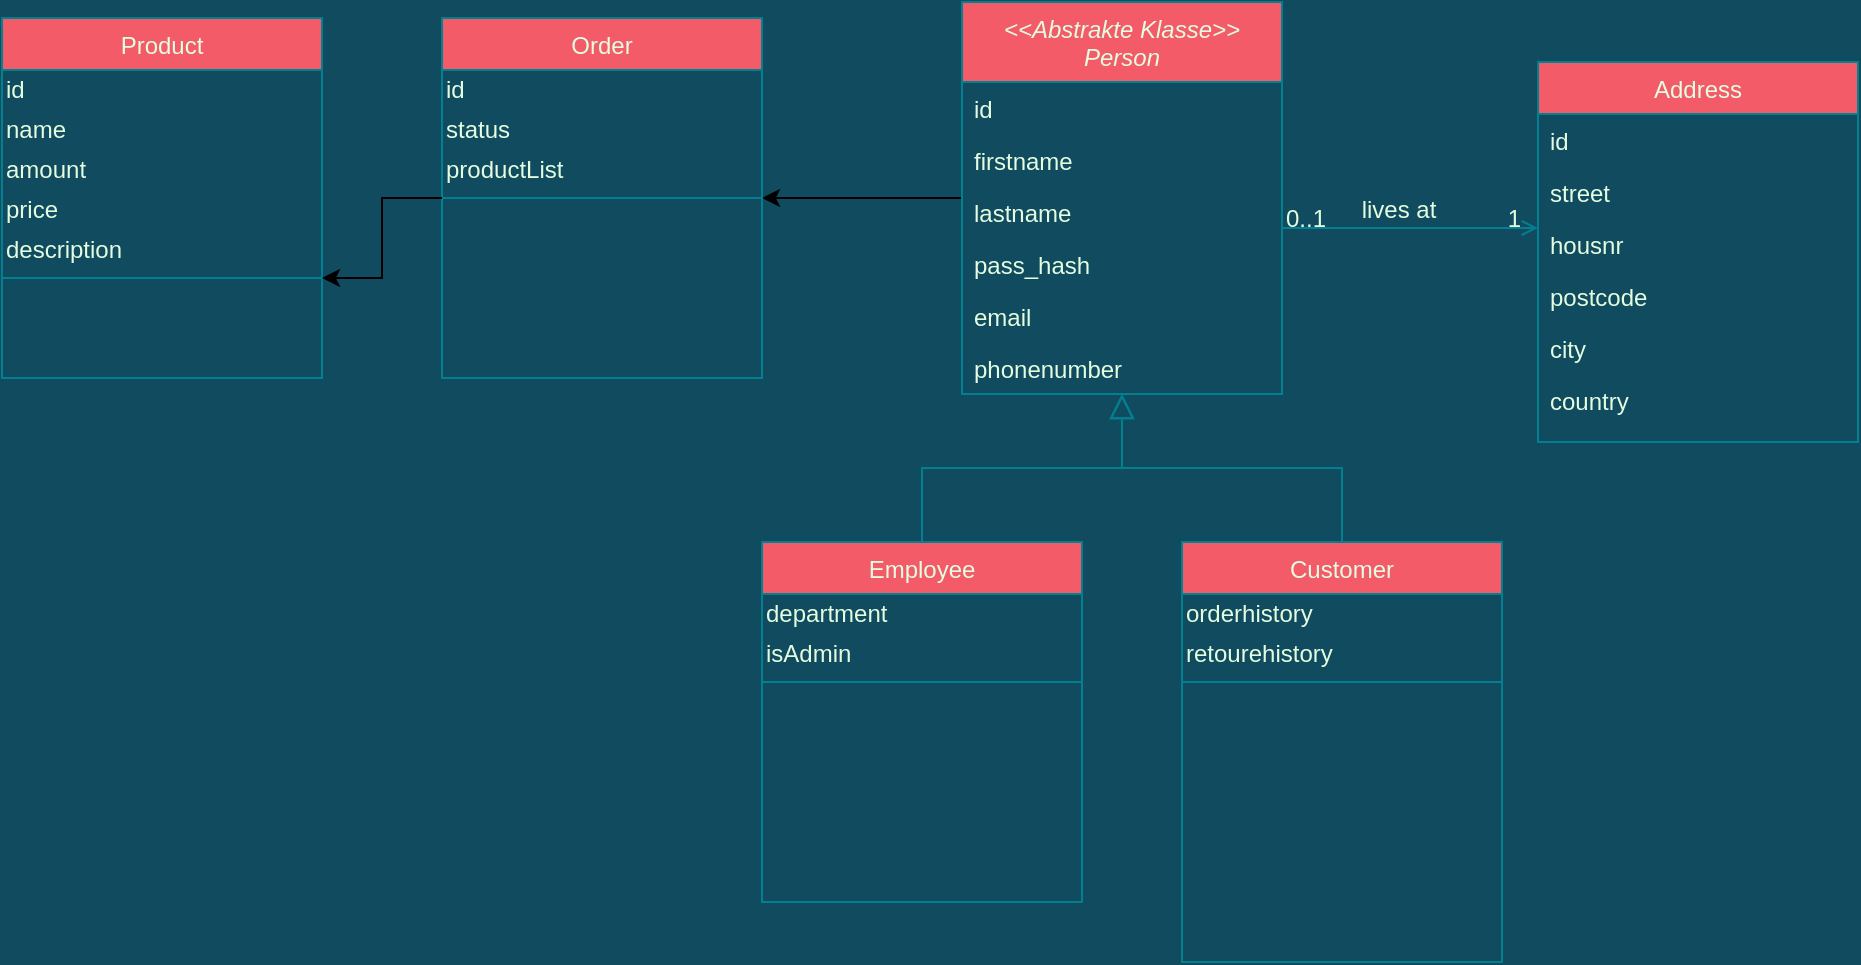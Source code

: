 <mxfile>
    <diagram id="C5RBs43oDa-KdzZeNtuy" name="Page-1">
        <mxGraphModel dx="1673" dy="365" grid="1" gridSize="10" guides="1" tooltips="1" connect="1" arrows="1" fold="1" page="1" pageScale="1" pageWidth="827" pageHeight="1169" background="#114B5F" math="0" shadow="0">
            <root>
                <mxCell id="WIyWlLk6GJQsqaUBKTNV-0"/>
                <mxCell id="WIyWlLk6GJQsqaUBKTNV-1" parent="WIyWlLk6GJQsqaUBKTNV-0"/>
                <mxCell id="GtnUR-v0MaIYJpLiYM5Z-28" value="" style="edgeStyle=orthogonalEdgeStyle;rounded=0;orthogonalLoop=1;jettySize=auto;html=1;fontColor=#E4FDE1;" parent="WIyWlLk6GJQsqaUBKTNV-1" source="zkfFHV4jXpPFQw0GAbJ--0" edge="1">
                    <mxGeometry relative="1" as="geometry">
                        <mxPoint x="120" y="188" as="targetPoint"/>
                        <Array as="points">
                            <mxPoint x="150" y="188"/>
                            <mxPoint x="150" y="188"/>
                        </Array>
                    </mxGeometry>
                </mxCell>
                <mxCell id="zkfFHV4jXpPFQw0GAbJ--0" value="&lt;&lt;Abstrakte Klasse&gt;&gt;&#10;Person" style="swimlane;fontStyle=2;align=center;verticalAlign=top;childLayout=stackLayout;horizontal=1;startSize=40;horizontalStack=0;resizeParent=1;resizeLast=0;collapsible=1;marginBottom=0;rounded=0;shadow=0;strokeWidth=1;fillColor=#F45B69;strokeColor=#028090;fontColor=#E4FDE1;" parent="WIyWlLk6GJQsqaUBKTNV-1" vertex="1">
                    <mxGeometry x="220" y="90" width="160" height="196" as="geometry">
                        <mxRectangle x="230" y="140" width="160" height="26" as="alternateBounds"/>
                    </mxGeometry>
                </mxCell>
                <mxCell id="zkfFHV4jXpPFQw0GAbJ--3" value="id" style="text;align=left;verticalAlign=top;spacingLeft=4;spacingRight=4;overflow=hidden;rotatable=0;points=[[0,0.5],[1,0.5]];portConstraint=eastwest;rounded=0;shadow=0;html=0;fontColor=#E4FDE1;" parent="zkfFHV4jXpPFQw0GAbJ--0" vertex="1">
                    <mxGeometry y="40" width="160" height="26" as="geometry"/>
                </mxCell>
                <mxCell id="zkfFHV4jXpPFQw0GAbJ--1" value="firstname" style="text;align=left;verticalAlign=top;spacingLeft=4;spacingRight=4;overflow=hidden;rotatable=0;points=[[0,0.5],[1,0.5]];portConstraint=eastwest;fontColor=#E4FDE1;" parent="zkfFHV4jXpPFQw0GAbJ--0" vertex="1">
                    <mxGeometry y="66" width="160" height="26" as="geometry"/>
                </mxCell>
                <mxCell id="GtnUR-v0MaIYJpLiYM5Z-8" value="lastname" style="text;align=left;verticalAlign=top;spacingLeft=4;spacingRight=4;overflow=hidden;rotatable=0;points=[[0,0.5],[1,0.5]];portConstraint=eastwest;rounded=0;shadow=0;html=0;fontColor=#E4FDE1;" parent="zkfFHV4jXpPFQw0GAbJ--0" vertex="1">
                    <mxGeometry y="92" width="160" height="26" as="geometry"/>
                </mxCell>
                <mxCell id="GtnUR-v0MaIYJpLiYM5Z-15" value="pass_hash" style="text;align=left;verticalAlign=top;spacingLeft=4;spacingRight=4;overflow=hidden;rotatable=0;points=[[0,0.5],[1,0.5]];portConstraint=eastwest;rounded=0;shadow=0;html=0;fontColor=#E4FDE1;" parent="zkfFHV4jXpPFQw0GAbJ--0" vertex="1">
                    <mxGeometry y="118" width="160" height="26" as="geometry"/>
                </mxCell>
                <mxCell id="GtnUR-v0MaIYJpLiYM5Z-16" value="email" style="text;align=left;verticalAlign=top;spacingLeft=4;spacingRight=4;overflow=hidden;rotatable=0;points=[[0,0.5],[1,0.5]];portConstraint=eastwest;rounded=0;shadow=0;html=0;fontColor=#E4FDE1;" parent="zkfFHV4jXpPFQw0GAbJ--0" vertex="1">
                    <mxGeometry y="144" width="160" height="26" as="geometry"/>
                </mxCell>
                <mxCell id="GtnUR-v0MaIYJpLiYM5Z-9" value="phonenumber" style="text;align=left;verticalAlign=top;spacingLeft=4;spacingRight=4;overflow=hidden;rotatable=0;points=[[0,0.5],[1,0.5]];portConstraint=eastwest;rounded=0;shadow=0;html=0;fontColor=#E4FDE1;" parent="zkfFHV4jXpPFQw0GAbJ--0" vertex="1">
                    <mxGeometry y="170" width="160" height="26" as="geometry"/>
                </mxCell>
                <mxCell id="zkfFHV4jXpPFQw0GAbJ--6" value="Employee" style="swimlane;fontStyle=0;align=center;verticalAlign=top;childLayout=stackLayout;horizontal=1;startSize=26;horizontalStack=0;resizeParent=1;resizeLast=0;collapsible=1;marginBottom=0;rounded=0;shadow=0;strokeWidth=1;fillColor=#F45B69;strokeColor=#028090;fontColor=#E4FDE1;" parent="WIyWlLk6GJQsqaUBKTNV-1" vertex="1">
                    <mxGeometry x="120" y="360" width="160" height="180" as="geometry">
                        <mxRectangle x="130" y="380" width="160" height="26" as="alternateBounds"/>
                    </mxGeometry>
                </mxCell>
                <mxCell id="GtnUR-v0MaIYJpLiYM5Z-19" value="department" style="text;html=1;align=left;verticalAlign=middle;resizable=0;points=[];autosize=1;strokeColor=none;fontColor=#E4FDE1;" parent="zkfFHV4jXpPFQw0GAbJ--6" vertex="1">
                    <mxGeometry y="26" width="160" height="20" as="geometry"/>
                </mxCell>
                <mxCell id="GtnUR-v0MaIYJpLiYM5Z-13" value="isAdmin" style="text;html=1;align=left;verticalAlign=middle;resizable=0;points=[];autosize=1;strokeColor=none;fontColor=#E4FDE1;" parent="zkfFHV4jXpPFQw0GAbJ--6" vertex="1">
                    <mxGeometry y="46" width="160" height="20" as="geometry"/>
                </mxCell>
                <mxCell id="zkfFHV4jXpPFQw0GAbJ--9" value="" style="line;html=1;strokeWidth=1;align=left;verticalAlign=middle;spacingTop=-1;spacingLeft=3;spacingRight=3;rotatable=0;labelPosition=right;points=[];portConstraint=eastwest;labelBackgroundColor=#114B5F;fillColor=#F45B69;strokeColor=#028090;fontColor=#E4FDE1;" parent="zkfFHV4jXpPFQw0GAbJ--6" vertex="1">
                    <mxGeometry y="66" width="160" height="8" as="geometry"/>
                </mxCell>
                <mxCell id="zkfFHV4jXpPFQw0GAbJ--12" value="" style="endArrow=block;endSize=10;endFill=0;shadow=0;strokeWidth=1;rounded=0;edgeStyle=elbowEdgeStyle;elbow=vertical;labelBackgroundColor=#114B5F;strokeColor=#028090;fontColor=#E4FDE1;" parent="WIyWlLk6GJQsqaUBKTNV-1" source="zkfFHV4jXpPFQw0GAbJ--6" target="zkfFHV4jXpPFQw0GAbJ--0" edge="1">
                    <mxGeometry width="160" relative="1" as="geometry">
                        <mxPoint x="200" y="203" as="sourcePoint"/>
                        <mxPoint x="200" y="203" as="targetPoint"/>
                    </mxGeometry>
                </mxCell>
                <mxCell id="zkfFHV4jXpPFQw0GAbJ--13" value="Customer" style="swimlane;fontStyle=0;align=center;verticalAlign=top;childLayout=stackLayout;horizontal=1;startSize=26;horizontalStack=0;resizeParent=1;resizeLast=0;collapsible=1;marginBottom=0;rounded=0;shadow=0;strokeWidth=1;fillColor=#F45B69;strokeColor=#028090;fontColor=#E4FDE1;" parent="WIyWlLk6GJQsqaUBKTNV-1" vertex="1">
                    <mxGeometry x="330" y="360" width="160" height="210" as="geometry">
                        <mxRectangle x="330" y="360" width="170" height="26" as="alternateBounds"/>
                    </mxGeometry>
                </mxCell>
                <mxCell id="GtnUR-v0MaIYJpLiYM5Z-14" value="&lt;font color=&quot;#e4fde1&quot;&gt;orderhistory&lt;/font&gt;" style="text;html=1;align=left;verticalAlign=middle;resizable=0;points=[];autosize=1;strokeColor=none;fontColor=#f0f0f0;" parent="zkfFHV4jXpPFQw0GAbJ--13" vertex="1">
                    <mxGeometry y="26" width="160" height="20" as="geometry"/>
                </mxCell>
                <mxCell id="GtnUR-v0MaIYJpLiYM5Z-20" value="&lt;font color=&quot;#e4fde1&quot;&gt;retourehistory&lt;/font&gt;" style="text;html=1;align=left;verticalAlign=middle;resizable=0;points=[];autosize=1;strokeColor=none;fontColor=#f0f0f0;" parent="zkfFHV4jXpPFQw0GAbJ--13" vertex="1">
                    <mxGeometry y="46" width="160" height="20" as="geometry"/>
                </mxCell>
                <mxCell id="zkfFHV4jXpPFQw0GAbJ--15" value="" style="line;html=1;strokeWidth=1;align=left;verticalAlign=middle;spacingTop=-1;spacingLeft=3;spacingRight=3;rotatable=0;labelPosition=right;points=[];portConstraint=eastwest;labelBackgroundColor=#114B5F;fillColor=#F45B69;strokeColor=#028090;fontColor=#E4FDE1;" parent="zkfFHV4jXpPFQw0GAbJ--13" vertex="1">
                    <mxGeometry y="66" width="160" height="8" as="geometry"/>
                </mxCell>
                <mxCell id="zkfFHV4jXpPFQw0GAbJ--16" value="" style="endArrow=block;endSize=10;endFill=0;shadow=0;strokeWidth=1;rounded=0;edgeStyle=elbowEdgeStyle;elbow=vertical;labelBackgroundColor=#114B5F;strokeColor=#028090;fontColor=#E4FDE1;" parent="WIyWlLk6GJQsqaUBKTNV-1" source="zkfFHV4jXpPFQw0GAbJ--13" target="zkfFHV4jXpPFQw0GAbJ--0" edge="1">
                    <mxGeometry width="160" relative="1" as="geometry">
                        <mxPoint x="210" y="373" as="sourcePoint"/>
                        <mxPoint x="310" y="271" as="targetPoint"/>
                    </mxGeometry>
                </mxCell>
                <mxCell id="zkfFHV4jXpPFQw0GAbJ--17" value="Address" style="swimlane;fontStyle=0;align=center;verticalAlign=top;childLayout=stackLayout;horizontal=1;startSize=26;horizontalStack=0;resizeParent=1;resizeLast=0;collapsible=1;marginBottom=0;rounded=0;shadow=0;strokeWidth=1;fillColor=#F45B69;strokeColor=#028090;fontColor=#E4FDE1;" parent="WIyWlLk6GJQsqaUBKTNV-1" vertex="1">
                    <mxGeometry x="508" y="120" width="160" height="190" as="geometry">
                        <mxRectangle x="550" y="140" width="160" height="26" as="alternateBounds"/>
                    </mxGeometry>
                </mxCell>
                <mxCell id="zkfFHV4jXpPFQw0GAbJ--18" value="id" style="text;align=left;verticalAlign=top;spacingLeft=4;spacingRight=4;overflow=hidden;rotatable=0;points=[[0,0.5],[1,0.5]];portConstraint=eastwest;fontColor=#E4FDE1;" parent="zkfFHV4jXpPFQw0GAbJ--17" vertex="1">
                    <mxGeometry y="26" width="160" height="26" as="geometry"/>
                </mxCell>
                <mxCell id="zkfFHV4jXpPFQw0GAbJ--19" value="street" style="text;align=left;verticalAlign=top;spacingLeft=4;spacingRight=4;overflow=hidden;rotatable=0;points=[[0,0.5],[1,0.5]];portConstraint=eastwest;rounded=0;shadow=0;html=0;fontColor=#E4FDE1;" parent="zkfFHV4jXpPFQw0GAbJ--17" vertex="1">
                    <mxGeometry y="52" width="160" height="26" as="geometry"/>
                </mxCell>
                <mxCell id="zkfFHV4jXpPFQw0GAbJ--20" value="housnr" style="text;align=left;verticalAlign=top;spacingLeft=4;spacingRight=4;overflow=hidden;rotatable=0;points=[[0,0.5],[1,0.5]];portConstraint=eastwest;rounded=0;shadow=0;html=0;fontColor=#E4FDE1;" parent="zkfFHV4jXpPFQw0GAbJ--17" vertex="1">
                    <mxGeometry y="78" width="160" height="26" as="geometry"/>
                </mxCell>
                <mxCell id="GtnUR-v0MaIYJpLiYM5Z-4" value="postcode" style="text;align=left;verticalAlign=top;spacingLeft=4;spacingRight=4;overflow=hidden;rotatable=0;points=[[0,0.5],[1,0.5]];portConstraint=eastwest;rounded=0;shadow=0;html=0;fontColor=#E4FDE1;" parent="zkfFHV4jXpPFQw0GAbJ--17" vertex="1">
                    <mxGeometry y="104" width="160" height="26" as="geometry"/>
                </mxCell>
                <mxCell id="GtnUR-v0MaIYJpLiYM5Z-5" value="city" style="text;align=left;verticalAlign=top;spacingLeft=4;spacingRight=4;overflow=hidden;rotatable=0;points=[[0,0.5],[1,0.5]];portConstraint=eastwest;rounded=0;shadow=0;html=0;fontColor=#E4FDE1;" parent="zkfFHV4jXpPFQw0GAbJ--17" vertex="1">
                    <mxGeometry y="130" width="160" height="26" as="geometry"/>
                </mxCell>
                <mxCell id="zkfFHV4jXpPFQw0GAbJ--21" value="country" style="text;align=left;verticalAlign=top;spacingLeft=4;spacingRight=4;overflow=hidden;rotatable=0;points=[[0,0.5],[1,0.5]];portConstraint=eastwest;rounded=0;shadow=0;html=0;fontColor=#E4FDE1;" parent="zkfFHV4jXpPFQw0GAbJ--17" vertex="1">
                    <mxGeometry y="156" width="160" height="26" as="geometry"/>
                </mxCell>
                <mxCell id="zkfFHV4jXpPFQw0GAbJ--26" value="" style="endArrow=open;shadow=0;strokeWidth=1;rounded=0;endFill=1;edgeStyle=elbowEdgeStyle;elbow=vertical;labelBackgroundColor=#114B5F;strokeColor=#028090;fontColor=#E4FDE1;" parent="WIyWlLk6GJQsqaUBKTNV-1" source="zkfFHV4jXpPFQw0GAbJ--0" target="zkfFHV4jXpPFQw0GAbJ--17" edge="1">
                    <mxGeometry x="0.5" y="41" relative="1" as="geometry">
                        <mxPoint x="380" y="192" as="sourcePoint"/>
                        <mxPoint x="540" y="192" as="targetPoint"/>
                        <mxPoint x="-40" y="32" as="offset"/>
                    </mxGeometry>
                </mxCell>
                <mxCell id="zkfFHV4jXpPFQw0GAbJ--27" value="0..1" style="resizable=0;align=left;verticalAlign=bottom;labelBackgroundColor=none;fontSize=12;fillColor=#F45B69;strokeColor=#028090;fontColor=#E4FDE1;" parent="zkfFHV4jXpPFQw0GAbJ--26" connectable="0" vertex="1">
                    <mxGeometry x="-1" relative="1" as="geometry">
                        <mxPoint y="4" as="offset"/>
                    </mxGeometry>
                </mxCell>
                <mxCell id="zkfFHV4jXpPFQw0GAbJ--28" value="1" style="resizable=0;align=right;verticalAlign=bottom;labelBackgroundColor=none;fontSize=12;fillColor=#F45B69;strokeColor=#028090;fontColor=#E4FDE1;" parent="zkfFHV4jXpPFQw0GAbJ--26" connectable="0" vertex="1">
                    <mxGeometry x="1" relative="1" as="geometry">
                        <mxPoint x="-7" y="4" as="offset"/>
                    </mxGeometry>
                </mxCell>
                <mxCell id="zkfFHV4jXpPFQw0GAbJ--29" value="lives at" style="text;html=1;resizable=0;points=[];;align=center;verticalAlign=middle;labelBackgroundColor=none;rounded=0;shadow=0;strokeWidth=1;fontSize=12;fontColor=#E4FDE1;" parent="zkfFHV4jXpPFQw0GAbJ--26" vertex="1" connectable="0">
                    <mxGeometry x="0.5" y="49" relative="1" as="geometry">
                        <mxPoint x="-38" y="40" as="offset"/>
                    </mxGeometry>
                </mxCell>
                <mxCell id="GtnUR-v0MaIYJpLiYM5Z-21" value="Order" style="swimlane;fontStyle=0;align=center;verticalAlign=top;childLayout=stackLayout;horizontal=1;startSize=26;horizontalStack=0;resizeParent=1;resizeLast=0;collapsible=1;marginBottom=0;rounded=0;shadow=0;strokeWidth=1;fillColor=#F45B69;strokeColor=#028090;fontColor=#E4FDE1;" parent="WIyWlLk6GJQsqaUBKTNV-1" vertex="1">
                    <mxGeometry x="-40" y="98" width="160" height="180" as="geometry">
                        <mxRectangle x="130" y="380" width="160" height="26" as="alternateBounds"/>
                    </mxGeometry>
                </mxCell>
                <mxCell id="GtnUR-v0MaIYJpLiYM5Z-22" value="id" style="text;html=1;align=left;verticalAlign=middle;resizable=0;points=[];autosize=1;strokeColor=none;fontColor=#E4FDE1;" parent="GtnUR-v0MaIYJpLiYM5Z-21" vertex="1">
                    <mxGeometry y="26" width="160" height="20" as="geometry"/>
                </mxCell>
                <mxCell id="GtnUR-v0MaIYJpLiYM5Z-23" value="status" style="text;html=1;align=left;verticalAlign=middle;resizable=0;points=[];autosize=1;strokeColor=none;fontColor=#E4FDE1;" parent="GtnUR-v0MaIYJpLiYM5Z-21" vertex="1">
                    <mxGeometry y="46" width="160" height="20" as="geometry"/>
                </mxCell>
                <mxCell id="GtnUR-v0MaIYJpLiYM5Z-29" value="productList" style="text;html=1;align=left;verticalAlign=middle;resizable=0;points=[];autosize=1;strokeColor=none;fontColor=#E4FDE1;" parent="GtnUR-v0MaIYJpLiYM5Z-21" vertex="1">
                    <mxGeometry y="66" width="160" height="20" as="geometry"/>
                </mxCell>
                <mxCell id="GtnUR-v0MaIYJpLiYM5Z-24" value="" style="line;html=1;strokeWidth=1;align=left;verticalAlign=middle;spacingTop=-1;spacingLeft=3;spacingRight=3;rotatable=0;labelPosition=right;points=[];portConstraint=eastwest;labelBackgroundColor=#114B5F;fillColor=#F45B69;strokeColor=#028090;fontColor=#E4FDE1;" parent="GtnUR-v0MaIYJpLiYM5Z-21" vertex="1">
                    <mxGeometry y="86" width="160" height="8" as="geometry"/>
                </mxCell>
                <mxCell id="GtnUR-v0MaIYJpLiYM5Z-30" value="Product" style="swimlane;fontStyle=0;align=center;verticalAlign=top;childLayout=stackLayout;horizontal=1;startSize=26;horizontalStack=0;resizeParent=1;resizeLast=0;collapsible=1;marginBottom=0;rounded=0;shadow=0;strokeWidth=1;fillColor=#F45B69;strokeColor=#028090;fontColor=#E4FDE1;" parent="WIyWlLk6GJQsqaUBKTNV-1" vertex="1">
                    <mxGeometry x="-260" y="98" width="160" height="180" as="geometry">
                        <mxRectangle x="130" y="380" width="160" height="26" as="alternateBounds"/>
                    </mxGeometry>
                </mxCell>
                <mxCell id="GtnUR-v0MaIYJpLiYM5Z-31" value="id" style="text;html=1;align=left;verticalAlign=middle;resizable=0;points=[];autosize=1;strokeColor=none;fontColor=#E4FDE1;" parent="GtnUR-v0MaIYJpLiYM5Z-30" vertex="1">
                    <mxGeometry y="26" width="160" height="20" as="geometry"/>
                </mxCell>
                <mxCell id="GtnUR-v0MaIYJpLiYM5Z-33" value="name" style="text;html=1;align=left;verticalAlign=middle;resizable=0;points=[];autosize=1;strokeColor=none;fontColor=#E4FDE1;" parent="GtnUR-v0MaIYJpLiYM5Z-30" vertex="1">
                    <mxGeometry y="46" width="160" height="20" as="geometry"/>
                </mxCell>
                <mxCell id="GtnUR-v0MaIYJpLiYM5Z-36" value="amount" style="text;html=1;align=left;verticalAlign=middle;resizable=0;points=[];autosize=1;strokeColor=none;fontColor=#E4FDE1;" parent="GtnUR-v0MaIYJpLiYM5Z-30" vertex="1">
                    <mxGeometry y="66" width="160" height="20" as="geometry"/>
                </mxCell>
                <mxCell id="GtnUR-v0MaIYJpLiYM5Z-37" value="price" style="text;html=1;align=left;verticalAlign=middle;resizable=0;points=[];autosize=1;strokeColor=none;fontColor=#E4FDE1;" parent="GtnUR-v0MaIYJpLiYM5Z-30" vertex="1">
                    <mxGeometry y="86" width="160" height="20" as="geometry"/>
                </mxCell>
                <mxCell id="GtnUR-v0MaIYJpLiYM5Z-32" value="description" style="text;html=1;align=left;verticalAlign=middle;resizable=0;points=[];autosize=1;strokeColor=none;fontColor=#E4FDE1;" parent="GtnUR-v0MaIYJpLiYM5Z-30" vertex="1">
                    <mxGeometry y="106" width="160" height="20" as="geometry"/>
                </mxCell>
                <mxCell id="GtnUR-v0MaIYJpLiYM5Z-34" value="" style="line;html=1;strokeWidth=1;align=left;verticalAlign=middle;spacingTop=-1;spacingLeft=3;spacingRight=3;rotatable=0;labelPosition=right;points=[];portConstraint=eastwest;labelBackgroundColor=#114B5F;fillColor=#F45B69;strokeColor=#028090;fontColor=#E4FDE1;" parent="GtnUR-v0MaIYJpLiYM5Z-30" vertex="1">
                    <mxGeometry y="126" width="160" height="8" as="geometry"/>
                </mxCell>
                <mxCell id="GtnUR-v0MaIYJpLiYM5Z-35" value="" style="edgeStyle=orthogonalEdgeStyle;rounded=0;orthogonalLoop=1;jettySize=auto;html=1;fontColor=#E4FDE1;" parent="WIyWlLk6GJQsqaUBKTNV-1" source="GtnUR-v0MaIYJpLiYM5Z-24" edge="1">
                    <mxGeometry relative="1" as="geometry">
                        <mxPoint x="-100" y="228" as="targetPoint"/>
                        <Array as="points">
                            <mxPoint x="-70" y="188"/>
                            <mxPoint x="-70" y="228"/>
                        </Array>
                    </mxGeometry>
                </mxCell>
            </root>
        </mxGraphModel>
    </diagram>
</mxfile>